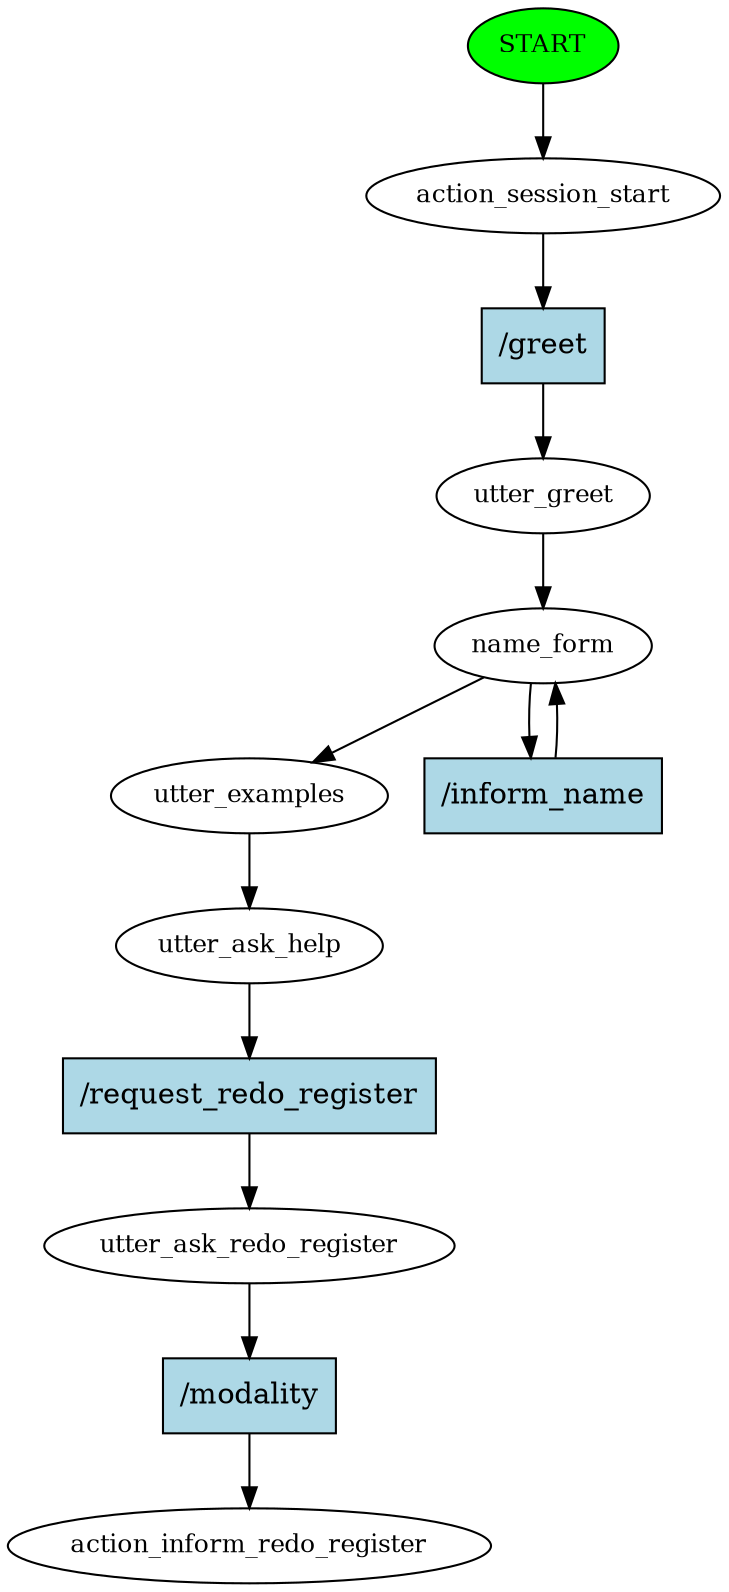 digraph  {
0 [class="start active", fillcolor=green, fontsize=12, label=START, style=filled];
1 [class=active, fontsize=12, label=action_session_start];
2 [class=active, fontsize=12, label=utter_greet];
3 [class=active, fontsize=12, label=name_form];
5 [class=active, fontsize=12, label=utter_examples];
6 [class=active, fontsize=12, label=utter_ask_help];
7 [class=active, fontsize=12, label=utter_ask_redo_register];
8 [class="dashed active", fontsize=12, label=action_inform_redo_register];
9 [class="intent active", fillcolor=lightblue, label="/greet", shape=rect, style=filled];
10 [class="intent active", fillcolor=lightblue, label="/inform_name", shape=rect, style=filled];
11 [class="intent active", fillcolor=lightblue, label="/request_redo_register", shape=rect, style=filled];
12 [class="intent active", fillcolor=lightblue, label="/modality", shape=rect, style=filled];
0 -> 1  [class=active, key=NONE, label=""];
1 -> 9  [class=active, key=0];
2 -> 3  [class=active, key=NONE, label=""];
3 -> 5  [class=active, key=NONE, label=""];
3 -> 10  [class=active, key=0];
5 -> 6  [class=active, key=NONE, label=""];
6 -> 11  [class=active, key=0];
7 -> 12  [class=active, key=0];
9 -> 2  [class=active, key=0];
10 -> 3  [class=active, key=0];
11 -> 7  [class=active, key=0];
12 -> 8  [class=active, key=0];
}
